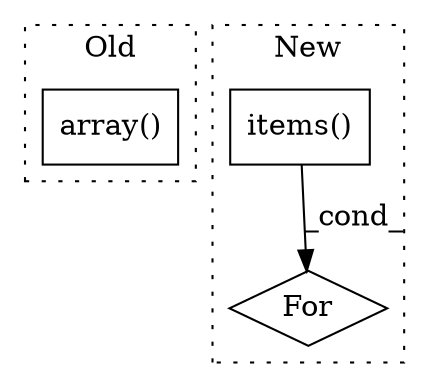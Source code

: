 digraph G {
subgraph cluster0 {
1 [label="array()" a="75" s="3184,3260" l="9,1" shape="box"];
label = "Old";
style="dotted";
}
subgraph cluster1 {
2 [label="items()" a="75" s="5558" l="13" shape="box"];
3 [label="For" a="107" s="5593,5631" l="4,26" shape="diamond"];
label = "New";
style="dotted";
}
2 -> 3 [label="_cond_"];
}